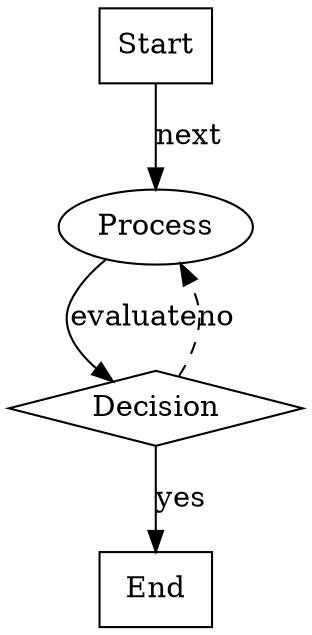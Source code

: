 strict digraph {
	graph [bb="0,0,123.53,301.5"];
	node [label="\N"];
	A	[height=0.5,
		label=Start,
		pos="61.765,283.5",
		shape=box,
		width=0.75];
	B	[height=0.5,
		label=Process,
		pos="61.765,195",
		shape=ellipse,
		width=1.0852];
	A -> B	[label=next,
		lp="73.39,239.25",
		pos="e,61.765,213.35 61.765,265.41 61.765,253.76 61.765,238.05 61.765,224.52"];
	C	[height=0.5,
		label=Decision,
		pos="61.765,106.5",
		shape=diamond,
		width=1.7157];
	B -> C	[label=evaluate,
		lp="51.265,150.75",
		pos="e,45.464,120.01 42.674,178.81 37.104,173.24 31.724,166.45 28.765,159 26.058,152.18 26.058,149.32 28.765,142.5 30.814,137.34 34.026,\
132.5 37.658,128.16"];
	C -> B	[label=no,
		lp="81.419,150.75",
		pos="e,68.907,176.85 68.271,122.89 70.48,128.9 72.666,135.91 73.765,142.5 74.97,149.73 74.97,151.77 73.765,159 73.377,161.33 72.854,163.71 \
72.241,166.07",
		style=dashed];
	D	[height=0.5,
		label=End,
		pos="61.765,18",
		shape=box,
		width=0.75];
	C -> D	[label=yes,
		lp="70.765,62.25",
		pos="e,61.765,36.479 61.765,87.995 61.765,76.505 61.765,61.204 61.765,47.931"];
}
